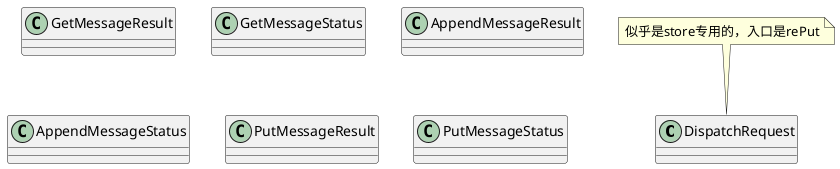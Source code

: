 @startuml


class DispatchRequest{
}
note top
似乎是store专用的，入口是rePut
end note
class GetMessageResult{
}

class GetMessageStatus{
}

class AppendMessageResult{
}

class AppendMessageStatus{
}

class PutMessageResult{
}

class PutMessageStatus{
}






'abstract class AbstractList
'abstract AbstractCollection
'interface List
'interface Collection
'
'List <|-- AbstractList
'Collection <|-- AbstractCollection
'
'Collection <|- List
'AbstractCollection <|- AbstractList
'AbstractList <|-- ArrayList
'
'class ArrayList {
'Object[] elementData
'size()
'}
'
'enum TimeUnit {
'DAYS
'HOURS
'MINUTES
'}

@enduml